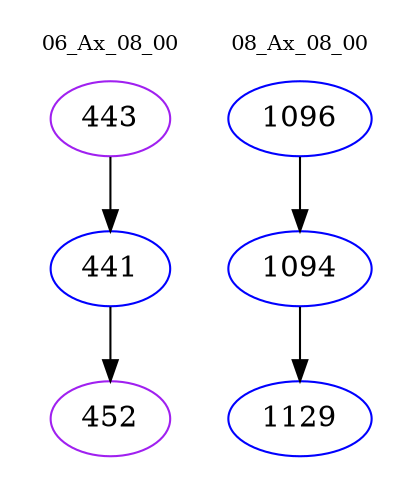 digraph{
subgraph cluster_0 {
color = white
label = "06_Ax_08_00";
fontsize=10;
T0_443 [label="443", color="purple"]
T0_443 -> T0_441 [color="black"]
T0_441 [label="441", color="blue"]
T0_441 -> T0_452 [color="black"]
T0_452 [label="452", color="purple"]
}
subgraph cluster_1 {
color = white
label = "08_Ax_08_00";
fontsize=10;
T1_1096 [label="1096", color="blue"]
T1_1096 -> T1_1094 [color="black"]
T1_1094 [label="1094", color="blue"]
T1_1094 -> T1_1129 [color="black"]
T1_1129 [label="1129", color="blue"]
}
}

